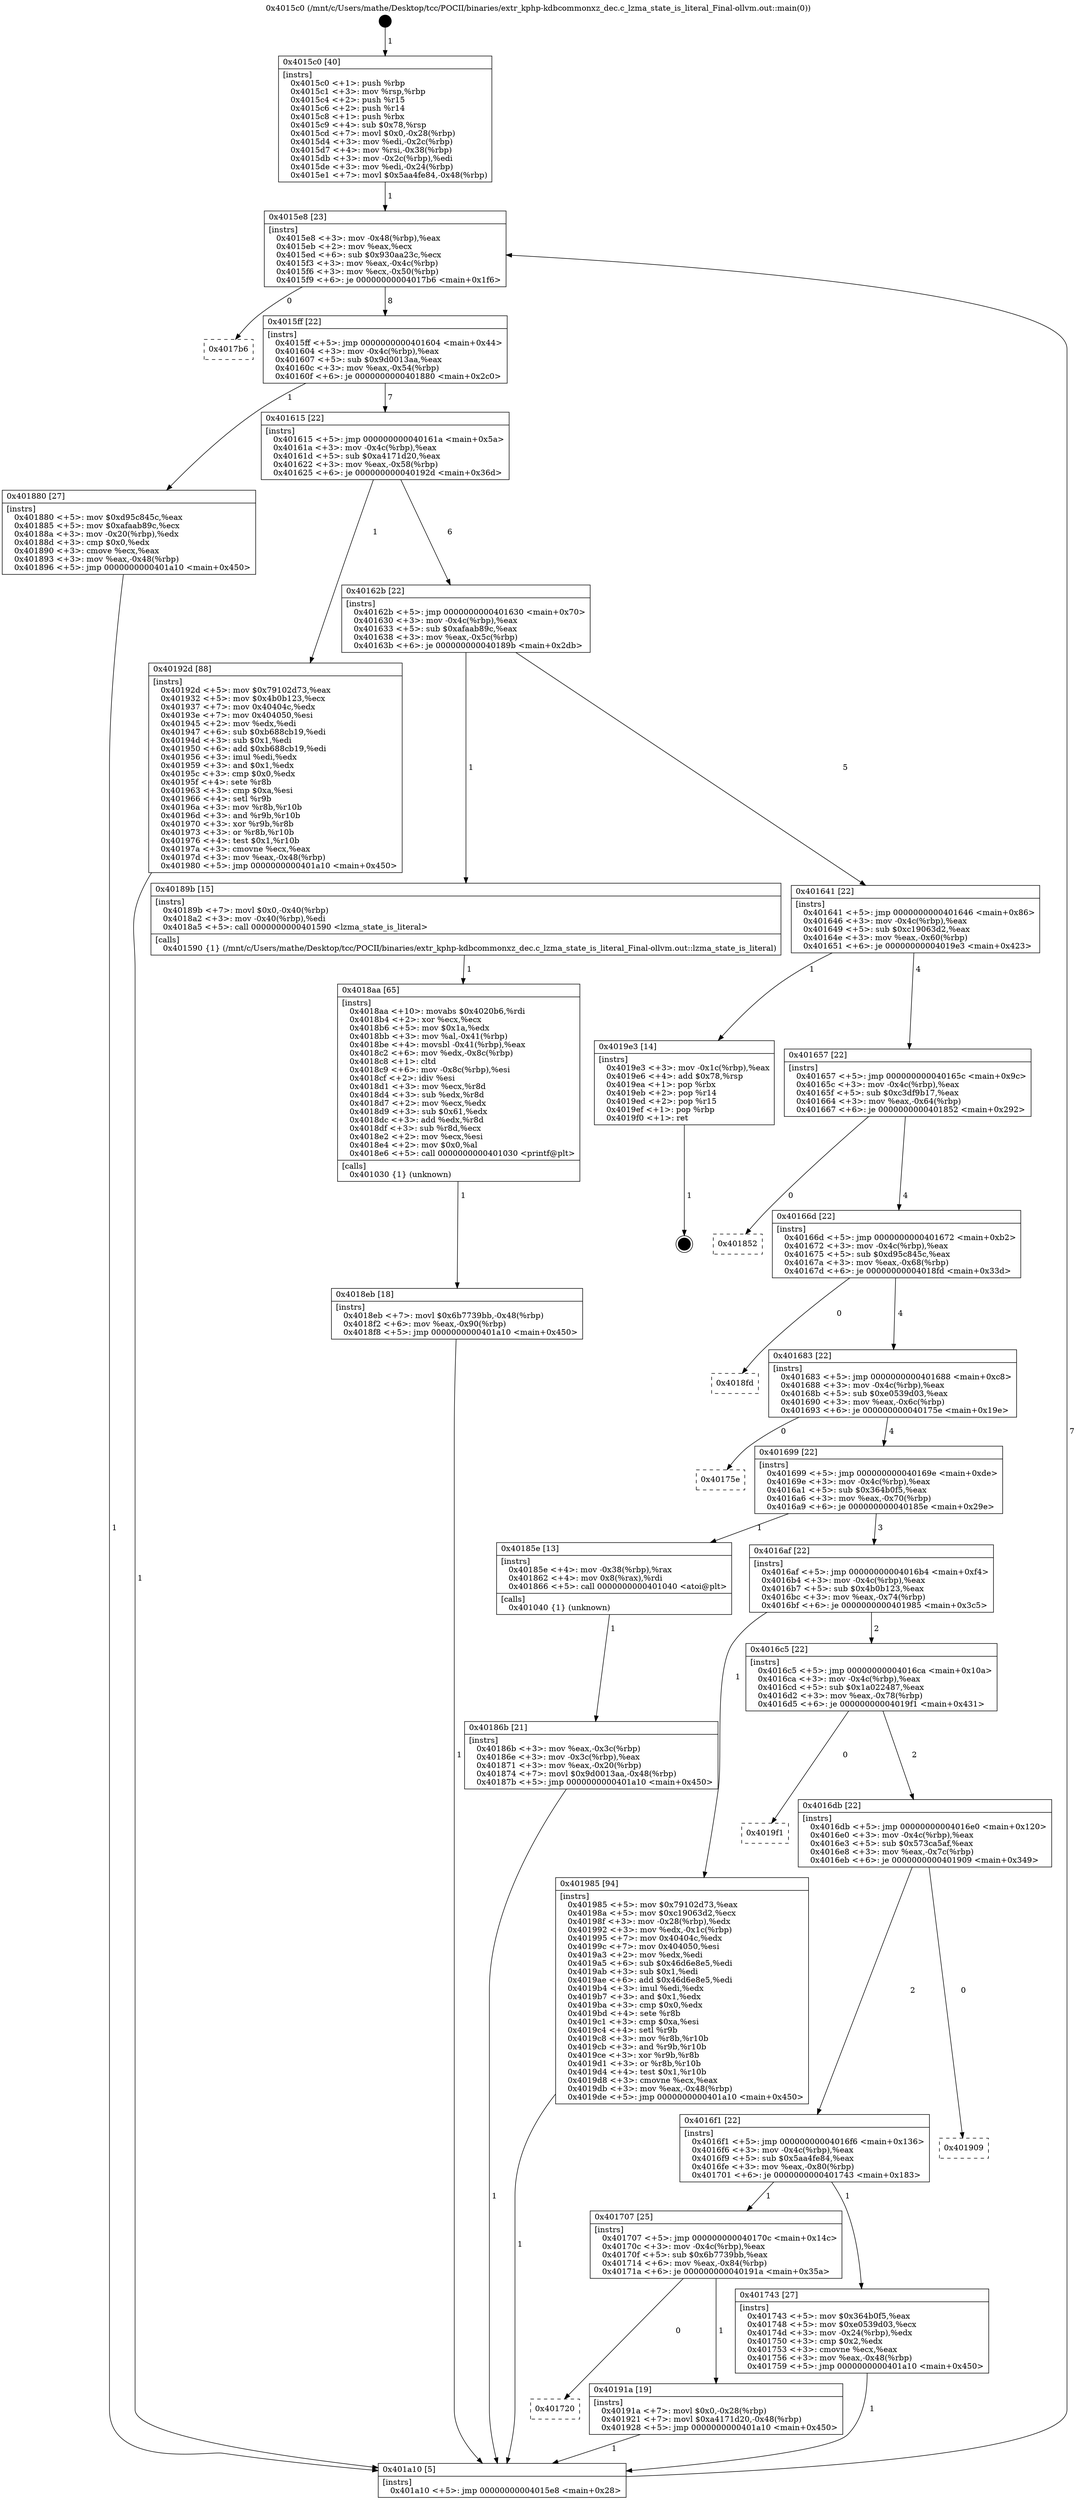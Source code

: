 digraph "0x4015c0" {
  label = "0x4015c0 (/mnt/c/Users/mathe/Desktop/tcc/POCII/binaries/extr_kphp-kdbcommonxz_dec.c_lzma_state_is_literal_Final-ollvm.out::main(0))"
  labelloc = "t"
  node[shape=record]

  Entry [label="",width=0.3,height=0.3,shape=circle,fillcolor=black,style=filled]
  "0x4015e8" [label="{
     0x4015e8 [23]\l
     | [instrs]\l
     &nbsp;&nbsp;0x4015e8 \<+3\>: mov -0x48(%rbp),%eax\l
     &nbsp;&nbsp;0x4015eb \<+2\>: mov %eax,%ecx\l
     &nbsp;&nbsp;0x4015ed \<+6\>: sub $0x930aa23c,%ecx\l
     &nbsp;&nbsp;0x4015f3 \<+3\>: mov %eax,-0x4c(%rbp)\l
     &nbsp;&nbsp;0x4015f6 \<+3\>: mov %ecx,-0x50(%rbp)\l
     &nbsp;&nbsp;0x4015f9 \<+6\>: je 00000000004017b6 \<main+0x1f6\>\l
  }"]
  "0x4017b6" [label="{
     0x4017b6\l
  }", style=dashed]
  "0x4015ff" [label="{
     0x4015ff [22]\l
     | [instrs]\l
     &nbsp;&nbsp;0x4015ff \<+5\>: jmp 0000000000401604 \<main+0x44\>\l
     &nbsp;&nbsp;0x401604 \<+3\>: mov -0x4c(%rbp),%eax\l
     &nbsp;&nbsp;0x401607 \<+5\>: sub $0x9d0013aa,%eax\l
     &nbsp;&nbsp;0x40160c \<+3\>: mov %eax,-0x54(%rbp)\l
     &nbsp;&nbsp;0x40160f \<+6\>: je 0000000000401880 \<main+0x2c0\>\l
  }"]
  Exit [label="",width=0.3,height=0.3,shape=circle,fillcolor=black,style=filled,peripheries=2]
  "0x401880" [label="{
     0x401880 [27]\l
     | [instrs]\l
     &nbsp;&nbsp;0x401880 \<+5\>: mov $0xd95c845c,%eax\l
     &nbsp;&nbsp;0x401885 \<+5\>: mov $0xafaab89c,%ecx\l
     &nbsp;&nbsp;0x40188a \<+3\>: mov -0x20(%rbp),%edx\l
     &nbsp;&nbsp;0x40188d \<+3\>: cmp $0x0,%edx\l
     &nbsp;&nbsp;0x401890 \<+3\>: cmove %ecx,%eax\l
     &nbsp;&nbsp;0x401893 \<+3\>: mov %eax,-0x48(%rbp)\l
     &nbsp;&nbsp;0x401896 \<+5\>: jmp 0000000000401a10 \<main+0x450\>\l
  }"]
  "0x401615" [label="{
     0x401615 [22]\l
     | [instrs]\l
     &nbsp;&nbsp;0x401615 \<+5\>: jmp 000000000040161a \<main+0x5a\>\l
     &nbsp;&nbsp;0x40161a \<+3\>: mov -0x4c(%rbp),%eax\l
     &nbsp;&nbsp;0x40161d \<+5\>: sub $0xa4171d20,%eax\l
     &nbsp;&nbsp;0x401622 \<+3\>: mov %eax,-0x58(%rbp)\l
     &nbsp;&nbsp;0x401625 \<+6\>: je 000000000040192d \<main+0x36d\>\l
  }"]
  "0x401720" [label="{
     0x401720\l
  }", style=dashed]
  "0x40192d" [label="{
     0x40192d [88]\l
     | [instrs]\l
     &nbsp;&nbsp;0x40192d \<+5\>: mov $0x79102d73,%eax\l
     &nbsp;&nbsp;0x401932 \<+5\>: mov $0x4b0b123,%ecx\l
     &nbsp;&nbsp;0x401937 \<+7\>: mov 0x40404c,%edx\l
     &nbsp;&nbsp;0x40193e \<+7\>: mov 0x404050,%esi\l
     &nbsp;&nbsp;0x401945 \<+2\>: mov %edx,%edi\l
     &nbsp;&nbsp;0x401947 \<+6\>: sub $0xb688cb19,%edi\l
     &nbsp;&nbsp;0x40194d \<+3\>: sub $0x1,%edi\l
     &nbsp;&nbsp;0x401950 \<+6\>: add $0xb688cb19,%edi\l
     &nbsp;&nbsp;0x401956 \<+3\>: imul %edi,%edx\l
     &nbsp;&nbsp;0x401959 \<+3\>: and $0x1,%edx\l
     &nbsp;&nbsp;0x40195c \<+3\>: cmp $0x0,%edx\l
     &nbsp;&nbsp;0x40195f \<+4\>: sete %r8b\l
     &nbsp;&nbsp;0x401963 \<+3\>: cmp $0xa,%esi\l
     &nbsp;&nbsp;0x401966 \<+4\>: setl %r9b\l
     &nbsp;&nbsp;0x40196a \<+3\>: mov %r8b,%r10b\l
     &nbsp;&nbsp;0x40196d \<+3\>: and %r9b,%r10b\l
     &nbsp;&nbsp;0x401970 \<+3\>: xor %r9b,%r8b\l
     &nbsp;&nbsp;0x401973 \<+3\>: or %r8b,%r10b\l
     &nbsp;&nbsp;0x401976 \<+4\>: test $0x1,%r10b\l
     &nbsp;&nbsp;0x40197a \<+3\>: cmovne %ecx,%eax\l
     &nbsp;&nbsp;0x40197d \<+3\>: mov %eax,-0x48(%rbp)\l
     &nbsp;&nbsp;0x401980 \<+5\>: jmp 0000000000401a10 \<main+0x450\>\l
  }"]
  "0x40162b" [label="{
     0x40162b [22]\l
     | [instrs]\l
     &nbsp;&nbsp;0x40162b \<+5\>: jmp 0000000000401630 \<main+0x70\>\l
     &nbsp;&nbsp;0x401630 \<+3\>: mov -0x4c(%rbp),%eax\l
     &nbsp;&nbsp;0x401633 \<+5\>: sub $0xafaab89c,%eax\l
     &nbsp;&nbsp;0x401638 \<+3\>: mov %eax,-0x5c(%rbp)\l
     &nbsp;&nbsp;0x40163b \<+6\>: je 000000000040189b \<main+0x2db\>\l
  }"]
  "0x40191a" [label="{
     0x40191a [19]\l
     | [instrs]\l
     &nbsp;&nbsp;0x40191a \<+7\>: movl $0x0,-0x28(%rbp)\l
     &nbsp;&nbsp;0x401921 \<+7\>: movl $0xa4171d20,-0x48(%rbp)\l
     &nbsp;&nbsp;0x401928 \<+5\>: jmp 0000000000401a10 \<main+0x450\>\l
  }"]
  "0x40189b" [label="{
     0x40189b [15]\l
     | [instrs]\l
     &nbsp;&nbsp;0x40189b \<+7\>: movl $0x0,-0x40(%rbp)\l
     &nbsp;&nbsp;0x4018a2 \<+3\>: mov -0x40(%rbp),%edi\l
     &nbsp;&nbsp;0x4018a5 \<+5\>: call 0000000000401590 \<lzma_state_is_literal\>\l
     | [calls]\l
     &nbsp;&nbsp;0x401590 \{1\} (/mnt/c/Users/mathe/Desktop/tcc/POCII/binaries/extr_kphp-kdbcommonxz_dec.c_lzma_state_is_literal_Final-ollvm.out::lzma_state_is_literal)\l
  }"]
  "0x401641" [label="{
     0x401641 [22]\l
     | [instrs]\l
     &nbsp;&nbsp;0x401641 \<+5\>: jmp 0000000000401646 \<main+0x86\>\l
     &nbsp;&nbsp;0x401646 \<+3\>: mov -0x4c(%rbp),%eax\l
     &nbsp;&nbsp;0x401649 \<+5\>: sub $0xc19063d2,%eax\l
     &nbsp;&nbsp;0x40164e \<+3\>: mov %eax,-0x60(%rbp)\l
     &nbsp;&nbsp;0x401651 \<+6\>: je 00000000004019e3 \<main+0x423\>\l
  }"]
  "0x4018eb" [label="{
     0x4018eb [18]\l
     | [instrs]\l
     &nbsp;&nbsp;0x4018eb \<+7\>: movl $0x6b7739bb,-0x48(%rbp)\l
     &nbsp;&nbsp;0x4018f2 \<+6\>: mov %eax,-0x90(%rbp)\l
     &nbsp;&nbsp;0x4018f8 \<+5\>: jmp 0000000000401a10 \<main+0x450\>\l
  }"]
  "0x4019e3" [label="{
     0x4019e3 [14]\l
     | [instrs]\l
     &nbsp;&nbsp;0x4019e3 \<+3\>: mov -0x1c(%rbp),%eax\l
     &nbsp;&nbsp;0x4019e6 \<+4\>: add $0x78,%rsp\l
     &nbsp;&nbsp;0x4019ea \<+1\>: pop %rbx\l
     &nbsp;&nbsp;0x4019eb \<+2\>: pop %r14\l
     &nbsp;&nbsp;0x4019ed \<+2\>: pop %r15\l
     &nbsp;&nbsp;0x4019ef \<+1\>: pop %rbp\l
     &nbsp;&nbsp;0x4019f0 \<+1\>: ret\l
  }"]
  "0x401657" [label="{
     0x401657 [22]\l
     | [instrs]\l
     &nbsp;&nbsp;0x401657 \<+5\>: jmp 000000000040165c \<main+0x9c\>\l
     &nbsp;&nbsp;0x40165c \<+3\>: mov -0x4c(%rbp),%eax\l
     &nbsp;&nbsp;0x40165f \<+5\>: sub $0xc3df9b17,%eax\l
     &nbsp;&nbsp;0x401664 \<+3\>: mov %eax,-0x64(%rbp)\l
     &nbsp;&nbsp;0x401667 \<+6\>: je 0000000000401852 \<main+0x292\>\l
  }"]
  "0x4018aa" [label="{
     0x4018aa [65]\l
     | [instrs]\l
     &nbsp;&nbsp;0x4018aa \<+10\>: movabs $0x4020b6,%rdi\l
     &nbsp;&nbsp;0x4018b4 \<+2\>: xor %ecx,%ecx\l
     &nbsp;&nbsp;0x4018b6 \<+5\>: mov $0x1a,%edx\l
     &nbsp;&nbsp;0x4018bb \<+3\>: mov %al,-0x41(%rbp)\l
     &nbsp;&nbsp;0x4018be \<+4\>: movsbl -0x41(%rbp),%eax\l
     &nbsp;&nbsp;0x4018c2 \<+6\>: mov %edx,-0x8c(%rbp)\l
     &nbsp;&nbsp;0x4018c8 \<+1\>: cltd\l
     &nbsp;&nbsp;0x4018c9 \<+6\>: mov -0x8c(%rbp),%esi\l
     &nbsp;&nbsp;0x4018cf \<+2\>: idiv %esi\l
     &nbsp;&nbsp;0x4018d1 \<+3\>: mov %ecx,%r8d\l
     &nbsp;&nbsp;0x4018d4 \<+3\>: sub %edx,%r8d\l
     &nbsp;&nbsp;0x4018d7 \<+2\>: mov %ecx,%edx\l
     &nbsp;&nbsp;0x4018d9 \<+3\>: sub $0x61,%edx\l
     &nbsp;&nbsp;0x4018dc \<+3\>: add %edx,%r8d\l
     &nbsp;&nbsp;0x4018df \<+3\>: sub %r8d,%ecx\l
     &nbsp;&nbsp;0x4018e2 \<+2\>: mov %ecx,%esi\l
     &nbsp;&nbsp;0x4018e4 \<+2\>: mov $0x0,%al\l
     &nbsp;&nbsp;0x4018e6 \<+5\>: call 0000000000401030 \<printf@plt\>\l
     | [calls]\l
     &nbsp;&nbsp;0x401030 \{1\} (unknown)\l
  }"]
  "0x401852" [label="{
     0x401852\l
  }", style=dashed]
  "0x40166d" [label="{
     0x40166d [22]\l
     | [instrs]\l
     &nbsp;&nbsp;0x40166d \<+5\>: jmp 0000000000401672 \<main+0xb2\>\l
     &nbsp;&nbsp;0x401672 \<+3\>: mov -0x4c(%rbp),%eax\l
     &nbsp;&nbsp;0x401675 \<+5\>: sub $0xd95c845c,%eax\l
     &nbsp;&nbsp;0x40167a \<+3\>: mov %eax,-0x68(%rbp)\l
     &nbsp;&nbsp;0x40167d \<+6\>: je 00000000004018fd \<main+0x33d\>\l
  }"]
  "0x40186b" [label="{
     0x40186b [21]\l
     | [instrs]\l
     &nbsp;&nbsp;0x40186b \<+3\>: mov %eax,-0x3c(%rbp)\l
     &nbsp;&nbsp;0x40186e \<+3\>: mov -0x3c(%rbp),%eax\l
     &nbsp;&nbsp;0x401871 \<+3\>: mov %eax,-0x20(%rbp)\l
     &nbsp;&nbsp;0x401874 \<+7\>: movl $0x9d0013aa,-0x48(%rbp)\l
     &nbsp;&nbsp;0x40187b \<+5\>: jmp 0000000000401a10 \<main+0x450\>\l
  }"]
  "0x4018fd" [label="{
     0x4018fd\l
  }", style=dashed]
  "0x401683" [label="{
     0x401683 [22]\l
     | [instrs]\l
     &nbsp;&nbsp;0x401683 \<+5\>: jmp 0000000000401688 \<main+0xc8\>\l
     &nbsp;&nbsp;0x401688 \<+3\>: mov -0x4c(%rbp),%eax\l
     &nbsp;&nbsp;0x40168b \<+5\>: sub $0xe0539d03,%eax\l
     &nbsp;&nbsp;0x401690 \<+3\>: mov %eax,-0x6c(%rbp)\l
     &nbsp;&nbsp;0x401693 \<+6\>: je 000000000040175e \<main+0x19e\>\l
  }"]
  "0x4015c0" [label="{
     0x4015c0 [40]\l
     | [instrs]\l
     &nbsp;&nbsp;0x4015c0 \<+1\>: push %rbp\l
     &nbsp;&nbsp;0x4015c1 \<+3\>: mov %rsp,%rbp\l
     &nbsp;&nbsp;0x4015c4 \<+2\>: push %r15\l
     &nbsp;&nbsp;0x4015c6 \<+2\>: push %r14\l
     &nbsp;&nbsp;0x4015c8 \<+1\>: push %rbx\l
     &nbsp;&nbsp;0x4015c9 \<+4\>: sub $0x78,%rsp\l
     &nbsp;&nbsp;0x4015cd \<+7\>: movl $0x0,-0x28(%rbp)\l
     &nbsp;&nbsp;0x4015d4 \<+3\>: mov %edi,-0x2c(%rbp)\l
     &nbsp;&nbsp;0x4015d7 \<+4\>: mov %rsi,-0x38(%rbp)\l
     &nbsp;&nbsp;0x4015db \<+3\>: mov -0x2c(%rbp),%edi\l
     &nbsp;&nbsp;0x4015de \<+3\>: mov %edi,-0x24(%rbp)\l
     &nbsp;&nbsp;0x4015e1 \<+7\>: movl $0x5aa4fe84,-0x48(%rbp)\l
  }"]
  "0x40175e" [label="{
     0x40175e\l
  }", style=dashed]
  "0x401699" [label="{
     0x401699 [22]\l
     | [instrs]\l
     &nbsp;&nbsp;0x401699 \<+5\>: jmp 000000000040169e \<main+0xde\>\l
     &nbsp;&nbsp;0x40169e \<+3\>: mov -0x4c(%rbp),%eax\l
     &nbsp;&nbsp;0x4016a1 \<+5\>: sub $0x364b0f5,%eax\l
     &nbsp;&nbsp;0x4016a6 \<+3\>: mov %eax,-0x70(%rbp)\l
     &nbsp;&nbsp;0x4016a9 \<+6\>: je 000000000040185e \<main+0x29e\>\l
  }"]
  "0x401a10" [label="{
     0x401a10 [5]\l
     | [instrs]\l
     &nbsp;&nbsp;0x401a10 \<+5\>: jmp 00000000004015e8 \<main+0x28\>\l
  }"]
  "0x40185e" [label="{
     0x40185e [13]\l
     | [instrs]\l
     &nbsp;&nbsp;0x40185e \<+4\>: mov -0x38(%rbp),%rax\l
     &nbsp;&nbsp;0x401862 \<+4\>: mov 0x8(%rax),%rdi\l
     &nbsp;&nbsp;0x401866 \<+5\>: call 0000000000401040 \<atoi@plt\>\l
     | [calls]\l
     &nbsp;&nbsp;0x401040 \{1\} (unknown)\l
  }"]
  "0x4016af" [label="{
     0x4016af [22]\l
     | [instrs]\l
     &nbsp;&nbsp;0x4016af \<+5\>: jmp 00000000004016b4 \<main+0xf4\>\l
     &nbsp;&nbsp;0x4016b4 \<+3\>: mov -0x4c(%rbp),%eax\l
     &nbsp;&nbsp;0x4016b7 \<+5\>: sub $0x4b0b123,%eax\l
     &nbsp;&nbsp;0x4016bc \<+3\>: mov %eax,-0x74(%rbp)\l
     &nbsp;&nbsp;0x4016bf \<+6\>: je 0000000000401985 \<main+0x3c5\>\l
  }"]
  "0x401707" [label="{
     0x401707 [25]\l
     | [instrs]\l
     &nbsp;&nbsp;0x401707 \<+5\>: jmp 000000000040170c \<main+0x14c\>\l
     &nbsp;&nbsp;0x40170c \<+3\>: mov -0x4c(%rbp),%eax\l
     &nbsp;&nbsp;0x40170f \<+5\>: sub $0x6b7739bb,%eax\l
     &nbsp;&nbsp;0x401714 \<+6\>: mov %eax,-0x84(%rbp)\l
     &nbsp;&nbsp;0x40171a \<+6\>: je 000000000040191a \<main+0x35a\>\l
  }"]
  "0x401985" [label="{
     0x401985 [94]\l
     | [instrs]\l
     &nbsp;&nbsp;0x401985 \<+5\>: mov $0x79102d73,%eax\l
     &nbsp;&nbsp;0x40198a \<+5\>: mov $0xc19063d2,%ecx\l
     &nbsp;&nbsp;0x40198f \<+3\>: mov -0x28(%rbp),%edx\l
     &nbsp;&nbsp;0x401992 \<+3\>: mov %edx,-0x1c(%rbp)\l
     &nbsp;&nbsp;0x401995 \<+7\>: mov 0x40404c,%edx\l
     &nbsp;&nbsp;0x40199c \<+7\>: mov 0x404050,%esi\l
     &nbsp;&nbsp;0x4019a3 \<+2\>: mov %edx,%edi\l
     &nbsp;&nbsp;0x4019a5 \<+6\>: sub $0x46d6e8e5,%edi\l
     &nbsp;&nbsp;0x4019ab \<+3\>: sub $0x1,%edi\l
     &nbsp;&nbsp;0x4019ae \<+6\>: add $0x46d6e8e5,%edi\l
     &nbsp;&nbsp;0x4019b4 \<+3\>: imul %edi,%edx\l
     &nbsp;&nbsp;0x4019b7 \<+3\>: and $0x1,%edx\l
     &nbsp;&nbsp;0x4019ba \<+3\>: cmp $0x0,%edx\l
     &nbsp;&nbsp;0x4019bd \<+4\>: sete %r8b\l
     &nbsp;&nbsp;0x4019c1 \<+3\>: cmp $0xa,%esi\l
     &nbsp;&nbsp;0x4019c4 \<+4\>: setl %r9b\l
     &nbsp;&nbsp;0x4019c8 \<+3\>: mov %r8b,%r10b\l
     &nbsp;&nbsp;0x4019cb \<+3\>: and %r9b,%r10b\l
     &nbsp;&nbsp;0x4019ce \<+3\>: xor %r9b,%r8b\l
     &nbsp;&nbsp;0x4019d1 \<+3\>: or %r8b,%r10b\l
     &nbsp;&nbsp;0x4019d4 \<+4\>: test $0x1,%r10b\l
     &nbsp;&nbsp;0x4019d8 \<+3\>: cmovne %ecx,%eax\l
     &nbsp;&nbsp;0x4019db \<+3\>: mov %eax,-0x48(%rbp)\l
     &nbsp;&nbsp;0x4019de \<+5\>: jmp 0000000000401a10 \<main+0x450\>\l
  }"]
  "0x4016c5" [label="{
     0x4016c5 [22]\l
     | [instrs]\l
     &nbsp;&nbsp;0x4016c5 \<+5\>: jmp 00000000004016ca \<main+0x10a\>\l
     &nbsp;&nbsp;0x4016ca \<+3\>: mov -0x4c(%rbp),%eax\l
     &nbsp;&nbsp;0x4016cd \<+5\>: sub $0x1a022487,%eax\l
     &nbsp;&nbsp;0x4016d2 \<+3\>: mov %eax,-0x78(%rbp)\l
     &nbsp;&nbsp;0x4016d5 \<+6\>: je 00000000004019f1 \<main+0x431\>\l
  }"]
  "0x401743" [label="{
     0x401743 [27]\l
     | [instrs]\l
     &nbsp;&nbsp;0x401743 \<+5\>: mov $0x364b0f5,%eax\l
     &nbsp;&nbsp;0x401748 \<+5\>: mov $0xe0539d03,%ecx\l
     &nbsp;&nbsp;0x40174d \<+3\>: mov -0x24(%rbp),%edx\l
     &nbsp;&nbsp;0x401750 \<+3\>: cmp $0x2,%edx\l
     &nbsp;&nbsp;0x401753 \<+3\>: cmovne %ecx,%eax\l
     &nbsp;&nbsp;0x401756 \<+3\>: mov %eax,-0x48(%rbp)\l
     &nbsp;&nbsp;0x401759 \<+5\>: jmp 0000000000401a10 \<main+0x450\>\l
  }"]
  "0x4019f1" [label="{
     0x4019f1\l
  }", style=dashed]
  "0x4016db" [label="{
     0x4016db [22]\l
     | [instrs]\l
     &nbsp;&nbsp;0x4016db \<+5\>: jmp 00000000004016e0 \<main+0x120\>\l
     &nbsp;&nbsp;0x4016e0 \<+3\>: mov -0x4c(%rbp),%eax\l
     &nbsp;&nbsp;0x4016e3 \<+5\>: sub $0x573ca5af,%eax\l
     &nbsp;&nbsp;0x4016e8 \<+3\>: mov %eax,-0x7c(%rbp)\l
     &nbsp;&nbsp;0x4016eb \<+6\>: je 0000000000401909 \<main+0x349\>\l
  }"]
  "0x4016f1" [label="{
     0x4016f1 [22]\l
     | [instrs]\l
     &nbsp;&nbsp;0x4016f1 \<+5\>: jmp 00000000004016f6 \<main+0x136\>\l
     &nbsp;&nbsp;0x4016f6 \<+3\>: mov -0x4c(%rbp),%eax\l
     &nbsp;&nbsp;0x4016f9 \<+5\>: sub $0x5aa4fe84,%eax\l
     &nbsp;&nbsp;0x4016fe \<+3\>: mov %eax,-0x80(%rbp)\l
     &nbsp;&nbsp;0x401701 \<+6\>: je 0000000000401743 \<main+0x183\>\l
  }"]
  "0x401909" [label="{
     0x401909\l
  }", style=dashed]
  Entry -> "0x4015c0" [label=" 1"]
  "0x4015e8" -> "0x4017b6" [label=" 0"]
  "0x4015e8" -> "0x4015ff" [label=" 8"]
  "0x4019e3" -> Exit [label=" 1"]
  "0x4015ff" -> "0x401880" [label=" 1"]
  "0x4015ff" -> "0x401615" [label=" 7"]
  "0x401985" -> "0x401a10" [label=" 1"]
  "0x401615" -> "0x40192d" [label=" 1"]
  "0x401615" -> "0x40162b" [label=" 6"]
  "0x40192d" -> "0x401a10" [label=" 1"]
  "0x40162b" -> "0x40189b" [label=" 1"]
  "0x40162b" -> "0x401641" [label=" 5"]
  "0x40191a" -> "0x401a10" [label=" 1"]
  "0x401641" -> "0x4019e3" [label=" 1"]
  "0x401641" -> "0x401657" [label=" 4"]
  "0x401707" -> "0x40191a" [label=" 1"]
  "0x401657" -> "0x401852" [label=" 0"]
  "0x401657" -> "0x40166d" [label=" 4"]
  "0x401707" -> "0x401720" [label=" 0"]
  "0x40166d" -> "0x4018fd" [label=" 0"]
  "0x40166d" -> "0x401683" [label=" 4"]
  "0x4018eb" -> "0x401a10" [label=" 1"]
  "0x401683" -> "0x40175e" [label=" 0"]
  "0x401683" -> "0x401699" [label=" 4"]
  "0x4018aa" -> "0x4018eb" [label=" 1"]
  "0x401699" -> "0x40185e" [label=" 1"]
  "0x401699" -> "0x4016af" [label=" 3"]
  "0x40189b" -> "0x4018aa" [label=" 1"]
  "0x4016af" -> "0x401985" [label=" 1"]
  "0x4016af" -> "0x4016c5" [label=" 2"]
  "0x401880" -> "0x401a10" [label=" 1"]
  "0x4016c5" -> "0x4019f1" [label=" 0"]
  "0x4016c5" -> "0x4016db" [label=" 2"]
  "0x40186b" -> "0x401a10" [label=" 1"]
  "0x4016db" -> "0x401909" [label=" 0"]
  "0x4016db" -> "0x4016f1" [label=" 2"]
  "0x40185e" -> "0x40186b" [label=" 1"]
  "0x4016f1" -> "0x401743" [label=" 1"]
  "0x4016f1" -> "0x401707" [label=" 1"]
  "0x401743" -> "0x401a10" [label=" 1"]
  "0x4015c0" -> "0x4015e8" [label=" 1"]
  "0x401a10" -> "0x4015e8" [label=" 7"]
}
